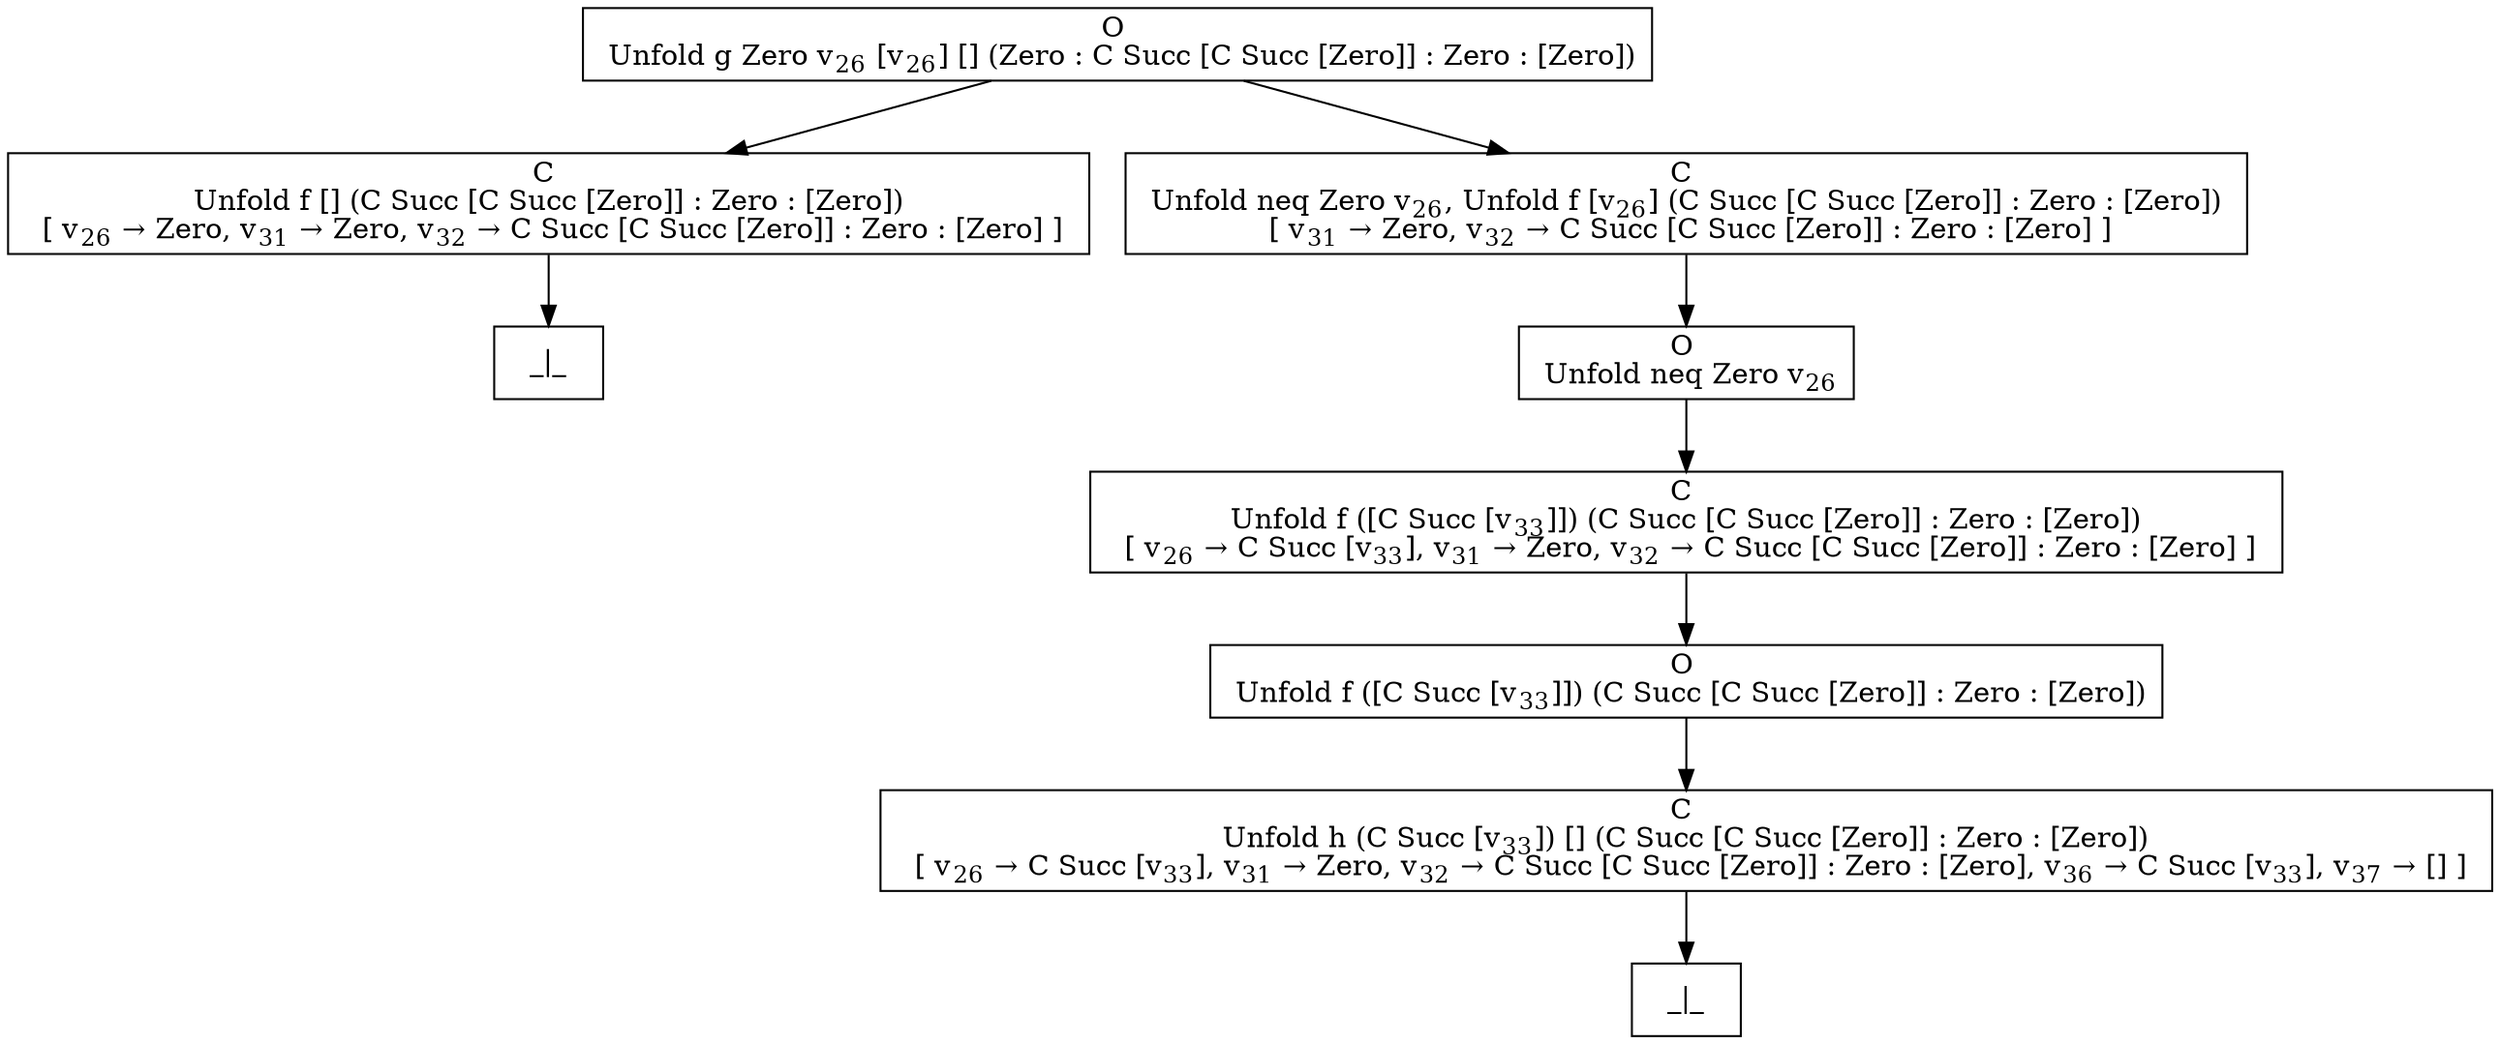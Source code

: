 digraph {
    graph [rankdir=TB
          ,bgcolor=transparent];
    node [shape=box
         ,fillcolor=white
         ,style=filled];
    0 [label=<O <BR/> Unfold g Zero v<SUB>26</SUB> [v<SUB>26</SUB>] [] (Zero : C Succ [C Succ [Zero]] : Zero : [Zero])>];
    1 [label=<C <BR/> Unfold f [] (C Succ [C Succ [Zero]] : Zero : [Zero]) <BR/>  [ v<SUB>26</SUB> &rarr; Zero, v<SUB>31</SUB> &rarr; Zero, v<SUB>32</SUB> &rarr; C Succ [C Succ [Zero]] : Zero : [Zero] ] >];
    2 [label=<C <BR/> Unfold neq Zero v<SUB>26</SUB>, Unfold f [v<SUB>26</SUB>] (C Succ [C Succ [Zero]] : Zero : [Zero]) <BR/>  [ v<SUB>31</SUB> &rarr; Zero, v<SUB>32</SUB> &rarr; C Succ [C Succ [Zero]] : Zero : [Zero] ] >];
    3 [label=<_|_>];
    4 [label=<O <BR/> Unfold neq Zero v<SUB>26</SUB>>];
    5 [label=<C <BR/> Unfold f ([C Succ [v<SUB>33</SUB>]]) (C Succ [C Succ [Zero]] : Zero : [Zero]) <BR/>  [ v<SUB>26</SUB> &rarr; C Succ [v<SUB>33</SUB>], v<SUB>31</SUB> &rarr; Zero, v<SUB>32</SUB> &rarr; C Succ [C Succ [Zero]] : Zero : [Zero] ] >];
    6 [label=<O <BR/> Unfold f ([C Succ [v<SUB>33</SUB>]]) (C Succ [C Succ [Zero]] : Zero : [Zero])>];
    7 [label=<C <BR/> Unfold h (C Succ [v<SUB>33</SUB>]) [] (C Succ [C Succ [Zero]] : Zero : [Zero]) <BR/>  [ v<SUB>26</SUB> &rarr; C Succ [v<SUB>33</SUB>], v<SUB>31</SUB> &rarr; Zero, v<SUB>32</SUB> &rarr; C Succ [C Succ [Zero]] : Zero : [Zero], v<SUB>36</SUB> &rarr; C Succ [v<SUB>33</SUB>], v<SUB>37</SUB> &rarr; [] ] >];
    8 [label=<_|_>];
    0 -> 1 [label=""];
    0 -> 2 [label=""];
    1 -> 3 [label=""];
    2 -> 4 [label=""];
    4 -> 5 [label=""];
    5 -> 6 [label=""];
    6 -> 7 [label=""];
    7 -> 8 [label=""];
}